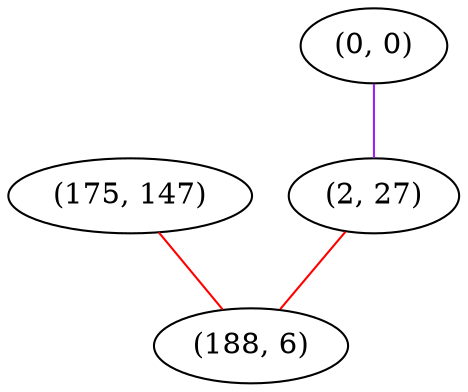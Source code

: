 graph "" {
"(175, 147)";
"(0, 0)";
"(2, 27)";
"(188, 6)";
"(175, 147)" -- "(188, 6)"  [color=red, key=0, weight=1];
"(0, 0)" -- "(2, 27)"  [color=purple, key=0, weight=4];
"(2, 27)" -- "(188, 6)"  [color=red, key=0, weight=1];
}
